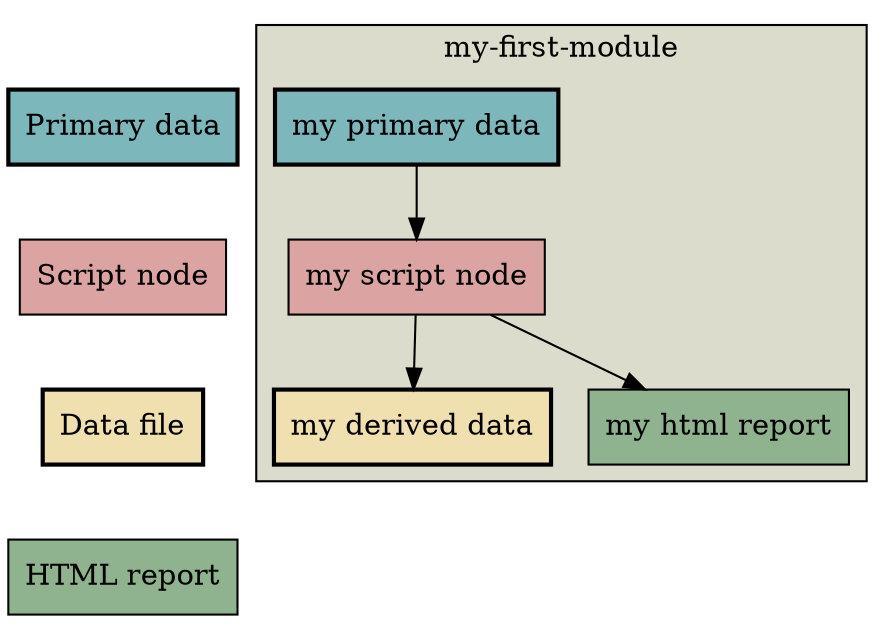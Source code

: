 /* Color scheme is taken from http://colorbrewer2.org/ and from the Zenburn
theme by Jani Nurminen, ported to Emacs by Bozhidar Batsov (I took the color
values from there) */

/* To constrain node placement
http://stackoverflow.com/questions/2476575/how-to-control-node-placement-in-graphviz-i-e-avoid-edge-crossings
*/

digraph G {

        /* Graph attributes */
	rankdir=TB; /* graph orientation from top to bottom */
		
        /* All nodes */
	node[shape = box, style = filled];

	/* Primary data nodes */
	node[fillcolor = "#7cb8bb", penwidth = 2];

	primaryDataNode[label = "Primary data"];
	
	aPDnode[label = "my primary data"];
		
	/* Derived data nodes */
	node[fillcolor = "#f0dfaf", penwidth = 2];

	derivedDataNode[label = "Data file"];
		
	aDDnode[label = "my derived data"];
	
	/* HTML report nodes */
	node[fillcolor = "#8fb28f", penwidth = 1];

	htmlReportNode[label = "HTML report"];
		
	aHRnode[label = "my html report"];
		
	/* Script nodes */
	node[fillcolor = "#dca3a3", penwidth = 1];

	scriptNode[label = "Script node"];

	aSnode[label = "my script node"];
				 
        /* Edges */

	primaryDataNode -> scriptNode -> derivedDataNode -> htmlReportNode [style=invis];
	
	subgraph cluster010 {
		label = "my-first-module";
		fillcolor = "#dcdccc";
		style= "filled";

		aPDnode -> aSnode -> aDDnode;
		aSnode -> aHRnode;
		
        }

}
